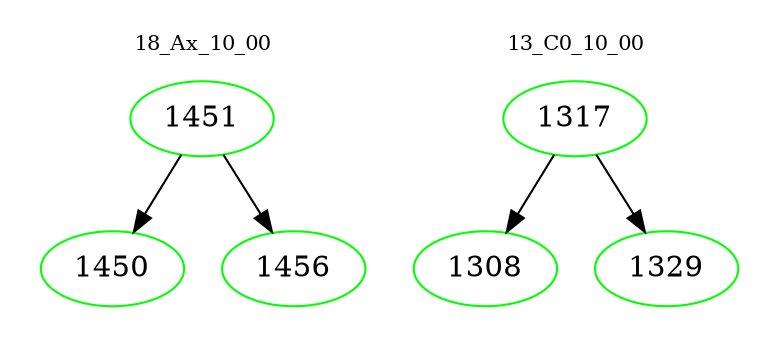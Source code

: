 digraph{
subgraph cluster_0 {
color = white
label = "18_Ax_10_00";
fontsize=10;
T0_1451 [label="1451", color="green"]
T0_1451 -> T0_1450 [color="black"]
T0_1450 [label="1450", color="green"]
T0_1451 -> T0_1456 [color="black"]
T0_1456 [label="1456", color="green"]
}
subgraph cluster_1 {
color = white
label = "13_C0_10_00";
fontsize=10;
T1_1317 [label="1317", color="green"]
T1_1317 -> T1_1308 [color="black"]
T1_1308 [label="1308", color="green"]
T1_1317 -> T1_1329 [color="black"]
T1_1329 [label="1329", color="green"]
}
}
